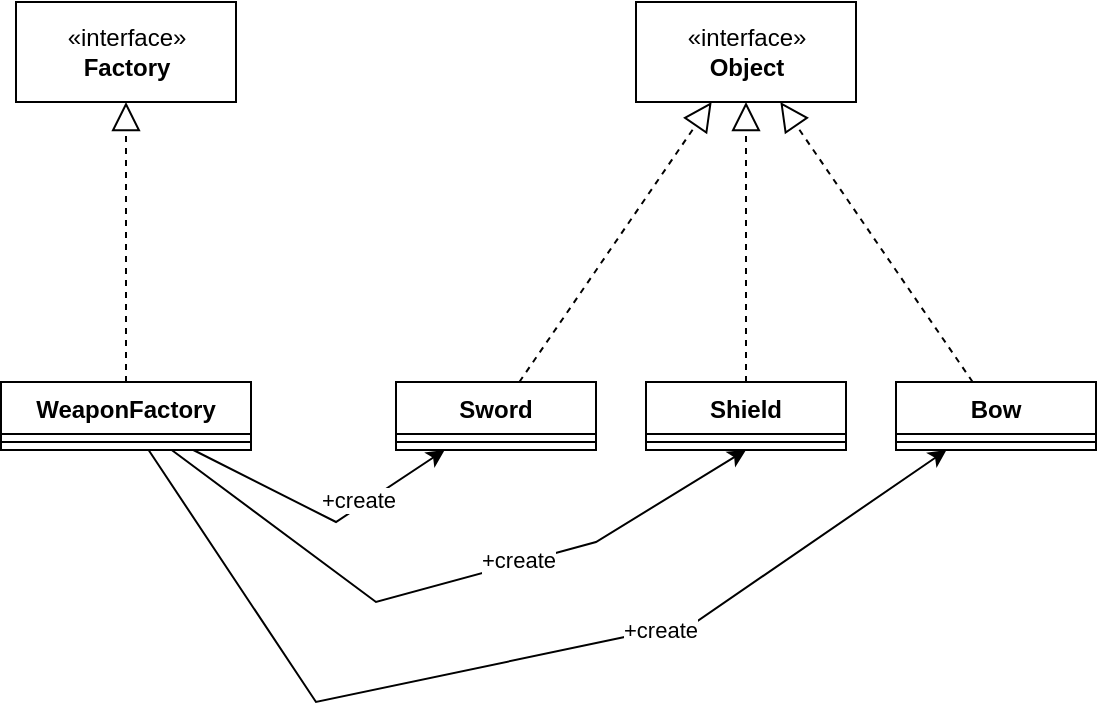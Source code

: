 <mxfile version="20.2.3" type="device"><diagram id="IjerkDl9wIT0MywEt3fA" name="Page-1"><mxGraphModel dx="1010" dy="1464" grid="1" gridSize="10" guides="1" tooltips="1" connect="1" arrows="1" fold="1" page="1" pageScale="1" pageWidth="850" pageHeight="1100" math="0" shadow="0"><root><mxCell id="0"/><mxCell id="1" parent="0"/><mxCell id="iYPkDnquResetyTcYKrR-1" value="«interface»&lt;br&gt;&lt;b&gt;Factory&lt;/b&gt;" style="html=1;" vertex="1" parent="1"><mxGeometry x="220" y="260" width="110" height="50" as="geometry"/></mxCell><mxCell id="iYPkDnquResetyTcYKrR-2" value="«interface»&lt;br&gt;&lt;b&gt;Object&lt;/b&gt;" style="html=1;" vertex="1" parent="1"><mxGeometry x="530" y="260" width="110" height="50" as="geometry"/></mxCell><mxCell id="iYPkDnquResetyTcYKrR-3" value="WeaponFactory" style="swimlane;fontStyle=1;align=center;verticalAlign=top;childLayout=stackLayout;horizontal=1;startSize=26;horizontalStack=0;resizeParent=1;resizeParentMax=0;resizeLast=0;collapsible=1;marginBottom=0;" vertex="1" parent="1"><mxGeometry x="212.5" y="450" width="125" height="34" as="geometry"/></mxCell><mxCell id="iYPkDnquResetyTcYKrR-5" value="" style="line;strokeWidth=1;fillColor=none;align=left;verticalAlign=middle;spacingTop=-1;spacingLeft=3;spacingRight=3;rotatable=0;labelPosition=right;points=[];portConstraint=eastwest;" vertex="1" parent="iYPkDnquResetyTcYKrR-3"><mxGeometry y="26" width="125" height="8" as="geometry"/></mxCell><mxCell id="iYPkDnquResetyTcYKrR-7" value="Sword" style="swimlane;fontStyle=1;align=center;verticalAlign=top;childLayout=stackLayout;horizontal=1;startSize=26;horizontalStack=0;resizeParent=1;resizeParentMax=0;resizeLast=0;collapsible=1;marginBottom=0;" vertex="1" parent="1"><mxGeometry x="410" y="450" width="100" height="34" as="geometry"/></mxCell><mxCell id="iYPkDnquResetyTcYKrR-8" value="" style="line;strokeWidth=1;fillColor=none;align=left;verticalAlign=middle;spacingTop=-1;spacingLeft=3;spacingRight=3;rotatable=0;labelPosition=right;points=[];portConstraint=eastwest;" vertex="1" parent="iYPkDnquResetyTcYKrR-7"><mxGeometry y="26" width="100" height="8" as="geometry"/></mxCell><mxCell id="iYPkDnquResetyTcYKrR-9" value="Shield" style="swimlane;fontStyle=1;align=center;verticalAlign=top;childLayout=stackLayout;horizontal=1;startSize=26;horizontalStack=0;resizeParent=1;resizeParentMax=0;resizeLast=0;collapsible=1;marginBottom=0;" vertex="1" parent="1"><mxGeometry x="535" y="450" width="100" height="34" as="geometry"/></mxCell><mxCell id="iYPkDnquResetyTcYKrR-10" value="" style="line;strokeWidth=1;fillColor=none;align=left;verticalAlign=middle;spacingTop=-1;spacingLeft=3;spacingRight=3;rotatable=0;labelPosition=right;points=[];portConstraint=eastwest;" vertex="1" parent="iYPkDnquResetyTcYKrR-9"><mxGeometry y="26" width="100" height="8" as="geometry"/></mxCell><mxCell id="iYPkDnquResetyTcYKrR-11" value="Bow" style="swimlane;fontStyle=1;align=center;verticalAlign=top;childLayout=stackLayout;horizontal=1;startSize=26;horizontalStack=0;resizeParent=1;resizeParentMax=0;resizeLast=0;collapsible=1;marginBottom=0;" vertex="1" parent="1"><mxGeometry x="660" y="450" width="100" height="34" as="geometry"/></mxCell><mxCell id="iYPkDnquResetyTcYKrR-12" value="" style="line;strokeWidth=1;fillColor=none;align=left;verticalAlign=middle;spacingTop=-1;spacingLeft=3;spacingRight=3;rotatable=0;labelPosition=right;points=[];portConstraint=eastwest;" vertex="1" parent="iYPkDnquResetyTcYKrR-11"><mxGeometry y="26" width="100" height="8" as="geometry"/></mxCell><mxCell id="iYPkDnquResetyTcYKrR-14" value="" style="endArrow=block;dashed=1;endFill=0;endSize=12;html=1;rounded=0;" edge="1" parent="1" source="iYPkDnquResetyTcYKrR-3" target="iYPkDnquResetyTcYKrR-1"><mxGeometry width="160" relative="1" as="geometry"><mxPoint x="340" y="740" as="sourcePoint"/><mxPoint x="500" y="740" as="targetPoint"/></mxGeometry></mxCell><mxCell id="iYPkDnquResetyTcYKrR-15" value="" style="endArrow=block;dashed=1;endFill=0;endSize=12;html=1;rounded=0;" edge="1" parent="1" source="iYPkDnquResetyTcYKrR-9" target="iYPkDnquResetyTcYKrR-2"><mxGeometry width="160" relative="1" as="geometry"><mxPoint x="285" y="460" as="sourcePoint"/><mxPoint x="285" y="320" as="targetPoint"/></mxGeometry></mxCell><mxCell id="iYPkDnquResetyTcYKrR-16" value="" style="endArrow=block;dashed=1;endFill=0;endSize=12;html=1;rounded=0;" edge="1" parent="1" source="iYPkDnquResetyTcYKrR-11" target="iYPkDnquResetyTcYKrR-2"><mxGeometry width="160" relative="1" as="geometry"><mxPoint x="595" y="460" as="sourcePoint"/><mxPoint x="595" y="320" as="targetPoint"/></mxGeometry></mxCell><mxCell id="iYPkDnquResetyTcYKrR-17" value="" style="endArrow=block;dashed=1;endFill=0;endSize=12;html=1;rounded=0;" edge="1" parent="1" source="iYPkDnquResetyTcYKrR-7" target="iYPkDnquResetyTcYKrR-2"><mxGeometry width="160" relative="1" as="geometry"><mxPoint x="708.324" y="460" as="sourcePoint"/><mxPoint x="612.17" y="320" as="targetPoint"/></mxGeometry></mxCell><mxCell id="iYPkDnquResetyTcYKrR-20" value="" style="endArrow=classic;html=1;rounded=0;" edge="1" parent="1" source="iYPkDnquResetyTcYKrR-3" target="iYPkDnquResetyTcYKrR-7"><mxGeometry width="50" height="50" relative="1" as="geometry"><mxPoint x="400" y="770" as="sourcePoint"/><mxPoint x="450" y="720" as="targetPoint"/><Array as="points"><mxPoint x="380" y="520"/></Array></mxGeometry></mxCell><mxCell id="iYPkDnquResetyTcYKrR-23" value="+create" style="edgeLabel;html=1;align=center;verticalAlign=middle;resizable=0;points=[];" vertex="1" connectable="0" parent="iYPkDnquResetyTcYKrR-20"><mxGeometry x="0.312" y="3" relative="1" as="geometry"><mxPoint as="offset"/></mxGeometry></mxCell><mxCell id="iYPkDnquResetyTcYKrR-21" value="" style="endArrow=classic;html=1;rounded=0;entryX=0.5;entryY=1;entryDx=0;entryDy=0;" edge="1" parent="1" source="iYPkDnquResetyTcYKrR-3" target="iYPkDnquResetyTcYKrR-9"><mxGeometry width="50" height="50" relative="1" as="geometry"><mxPoint x="318.679" y="494" as="sourcePoint"/><mxPoint x="444.34" y="494" as="targetPoint"/><Array as="points"><mxPoint x="400" y="560"/><mxPoint x="510" y="530"/></Array></mxGeometry></mxCell><mxCell id="iYPkDnquResetyTcYKrR-24" value="+create" style="edgeLabel;html=1;align=center;verticalAlign=middle;resizable=0;points=[];" vertex="1" connectable="0" parent="iYPkDnquResetyTcYKrR-21"><mxGeometry x="0.223" y="2" relative="1" as="geometry"><mxPoint as="offset"/></mxGeometry></mxCell><mxCell id="iYPkDnquResetyTcYKrR-22" value="" style="endArrow=classic;html=1;rounded=0;" edge="1" parent="1" source="iYPkDnquResetyTcYKrR-3" target="iYPkDnquResetyTcYKrR-11"><mxGeometry width="50" height="50" relative="1" as="geometry"><mxPoint x="307.849" y="494" as="sourcePoint"/><mxPoint x="595" y="494" as="targetPoint"/><Array as="points"><mxPoint x="370" y="610"/><mxPoint x="560" y="570"/></Array></mxGeometry></mxCell><mxCell id="iYPkDnquResetyTcYKrR-25" value="+create" style="edgeLabel;html=1;align=center;verticalAlign=middle;resizable=0;points=[];" vertex="1" connectable="0" parent="iYPkDnquResetyTcYKrR-22"><mxGeometry x="0.315" relative="1" as="geometry"><mxPoint as="offset"/></mxGeometry></mxCell></root></mxGraphModel></diagram></mxfile>